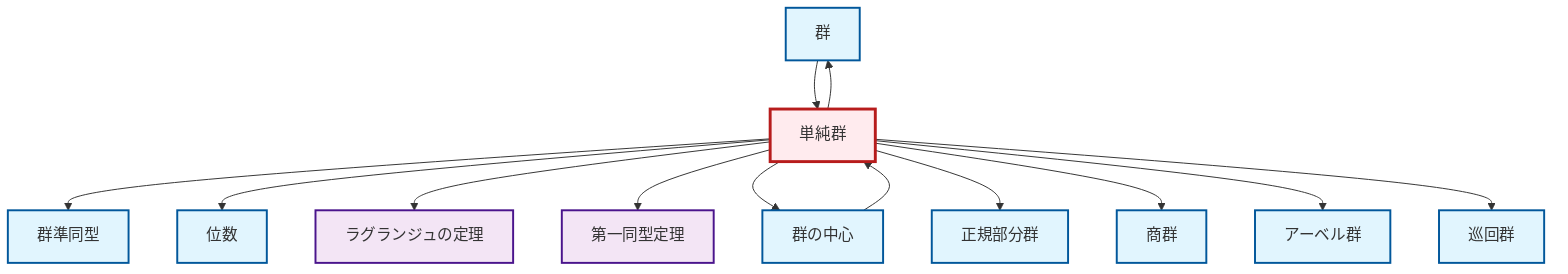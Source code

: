 graph TD
    classDef definition fill:#e1f5fe,stroke:#01579b,stroke-width:2px
    classDef theorem fill:#f3e5f5,stroke:#4a148c,stroke-width:2px
    classDef axiom fill:#fff3e0,stroke:#e65100,stroke-width:2px
    classDef example fill:#e8f5e9,stroke:#1b5e20,stroke-width:2px
    classDef current fill:#ffebee,stroke:#b71c1c,stroke-width:3px
    def-homomorphism["群準同型"]:::definition
    def-abelian-group["アーベル群"]:::definition
    def-order["位数"]:::definition
    thm-lagrange["ラグランジュの定理"]:::theorem
    thm-first-isomorphism["第一同型定理"]:::theorem
    def-cyclic-group["巡回群"]:::definition
    def-group["群"]:::definition
    def-normal-subgroup["正規部分群"]:::definition
    def-quotient-group["商群"]:::definition
    def-simple-group["単純群"]:::definition
    def-center-of-group["群の中心"]:::definition
    def-simple-group --> def-homomorphism
    def-simple-group --> def-order
    def-center-of-group --> def-simple-group
    def-simple-group --> thm-lagrange
    def-group --> def-simple-group
    def-simple-group --> thm-first-isomorphism
    def-simple-group --> def-group
    def-simple-group --> def-center-of-group
    def-simple-group --> def-normal-subgroup
    def-simple-group --> def-quotient-group
    def-simple-group --> def-abelian-group
    def-simple-group --> def-cyclic-group
    class def-simple-group current
